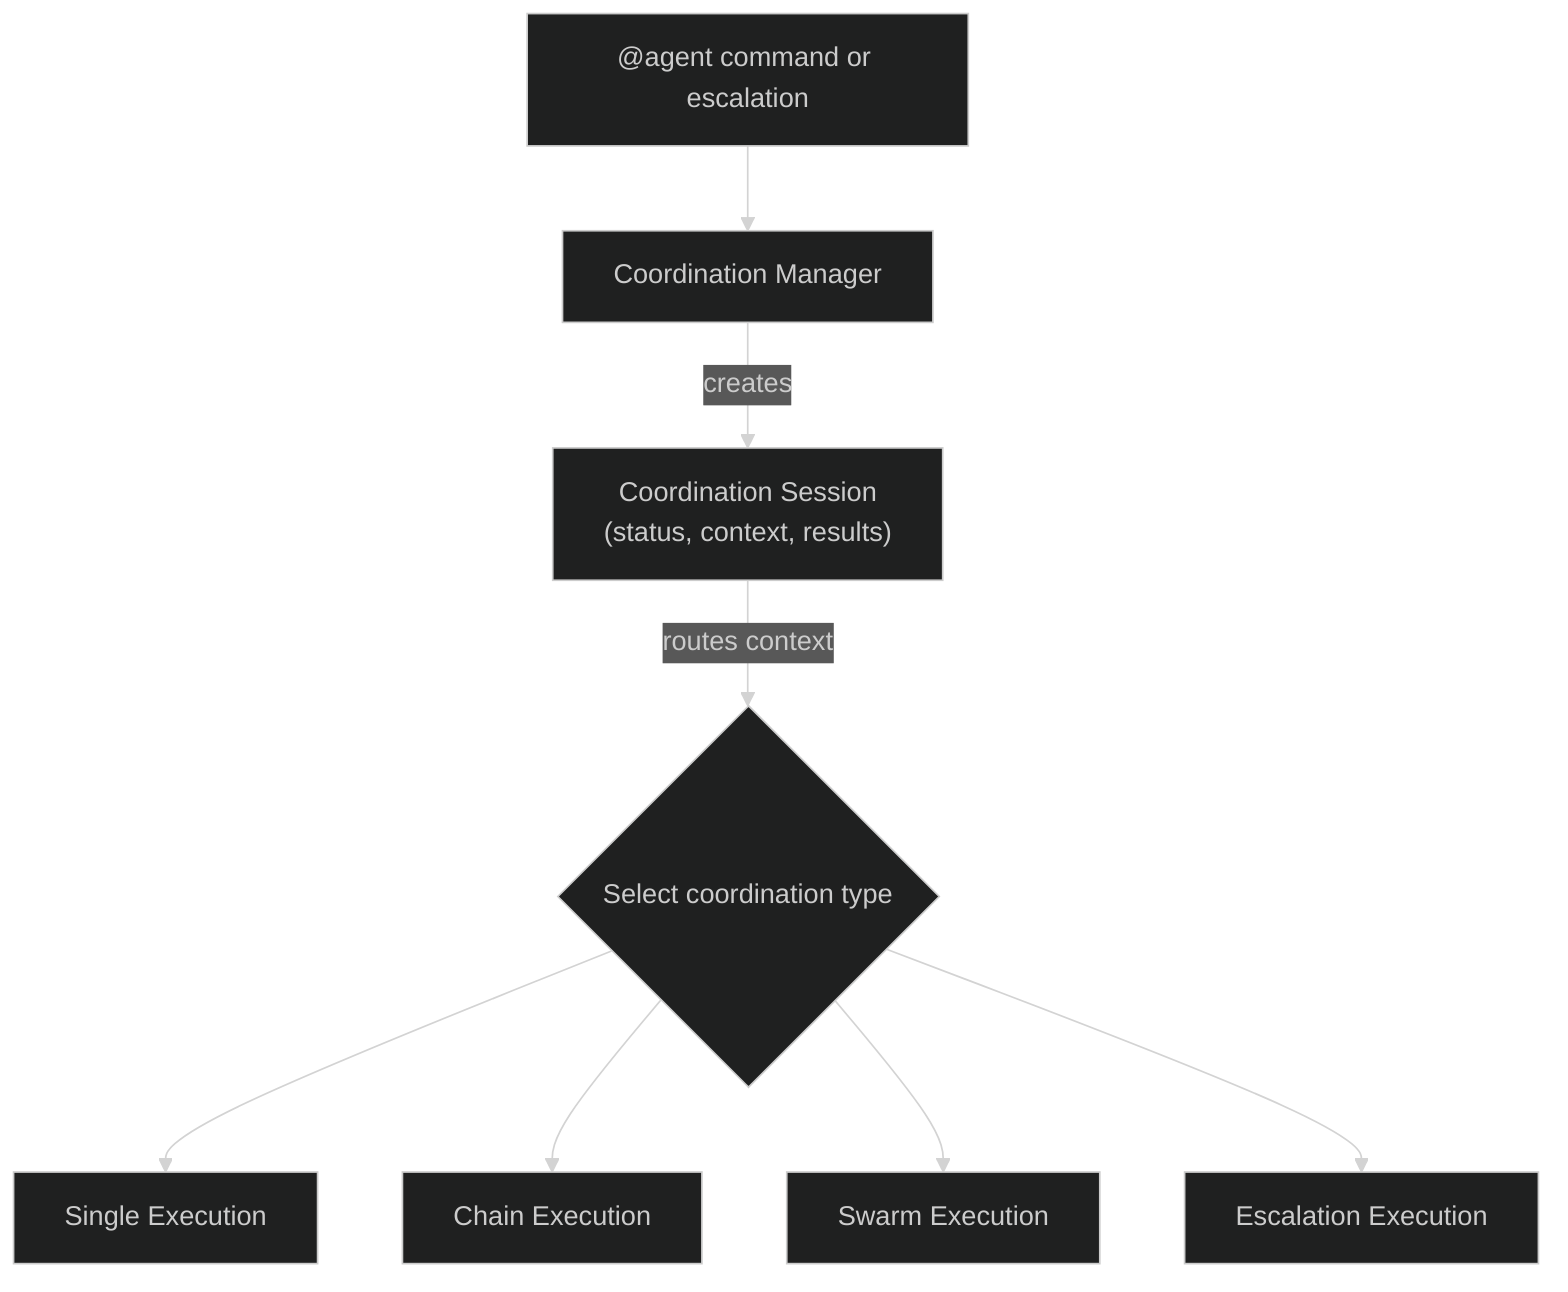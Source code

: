 %%{init: {'theme': 'dark', 'layout': 'dagre'}}%%
flowchart TD
    AgentRequest["@agent command or escalation"]
    CoordinationManager["Coordination Manager"]
    CoordinationSession["Coordination Session\n(status, context, results)"]
    TypeRouter{"Select coordination type"}
    SingleExec["Single Execution"]
    ChainExec["Chain Execution"]
    SwarmExec["Swarm Execution"]
    EscalationExec["Escalation Execution"]

    AgentRequest --> CoordinationManager
    CoordinationManager -->|creates| CoordinationSession
    CoordinationSession -->|routes context| TypeRouter
    TypeRouter --> SingleExec
    TypeRouter --> ChainExec
    TypeRouter --> SwarmExec
    TypeRouter --> EscalationExec